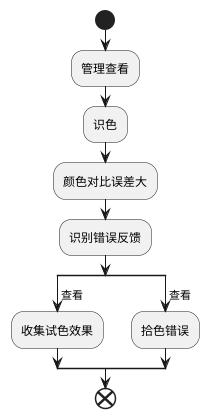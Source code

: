 @startuml "管理"

start

:管理查看;

:识色;

:颜色对比误差大;

:识别错误反馈;

split
    -> 查看;
    :收集试色效果;
split again
    -> 查看;
    :拾色错误;
end split

end

@enduml